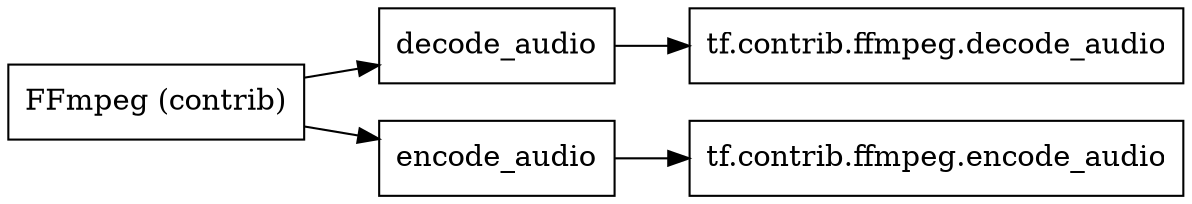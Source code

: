 digraph "FFmpeg (contrib)"{
rankdir="LR"
node [shape="box"]
		"FFmpeg (contrib)" -> "decode_audio" -> "tf.contrib.ffmpeg.decode_audio";
		"FFmpeg (contrib)" -> "encode_audio" -> "tf.contrib.ffmpeg.encode_audio";
}
